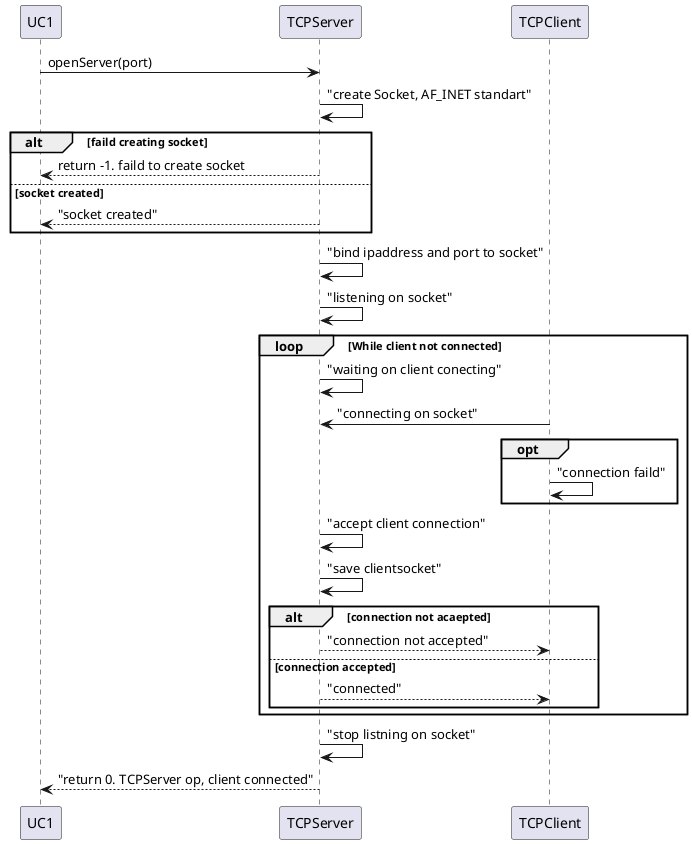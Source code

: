 @startuml
participant UC1
participant TCPServer
participant TCPClient

UC1 -> TCPServer : openServer(port)
TCPServer -> TCPServer : "create Socket, AF_INET standart"
alt faild creating socket
    UC1 <-- TCPServer : return -1. faild to create socket
else socket created
    UC1 <-- TCPServer : "socket created"    
end
TCPServer -> TCPServer : "bind ipaddress and port to socket"
TCPServer -> TCPServer : "listening on socket"
loop While client not connected
    TCPServer -> TCPServer : "waiting on client conecting"
    TCPServer <- TCPClient : "connecting on socket"
    opt 
        TCPClient -> TCPClient : "connection faild"
    end
    TCPServer -> TCPServer : "accept client connection"
    TCPServer -> TCPServer : "save clientsocket"
    alt connection not acaepted
        TCPServer --> TCPClient : "connection not accepted"
    else connection accepted
        TCPServer --> TCPClient : "connected"
    end
end
TCPServer -> TCPServer : "stop listning on socket"
UC1 <-- TCPServer : "return 0. TCPServer op, client connected"


@enduml